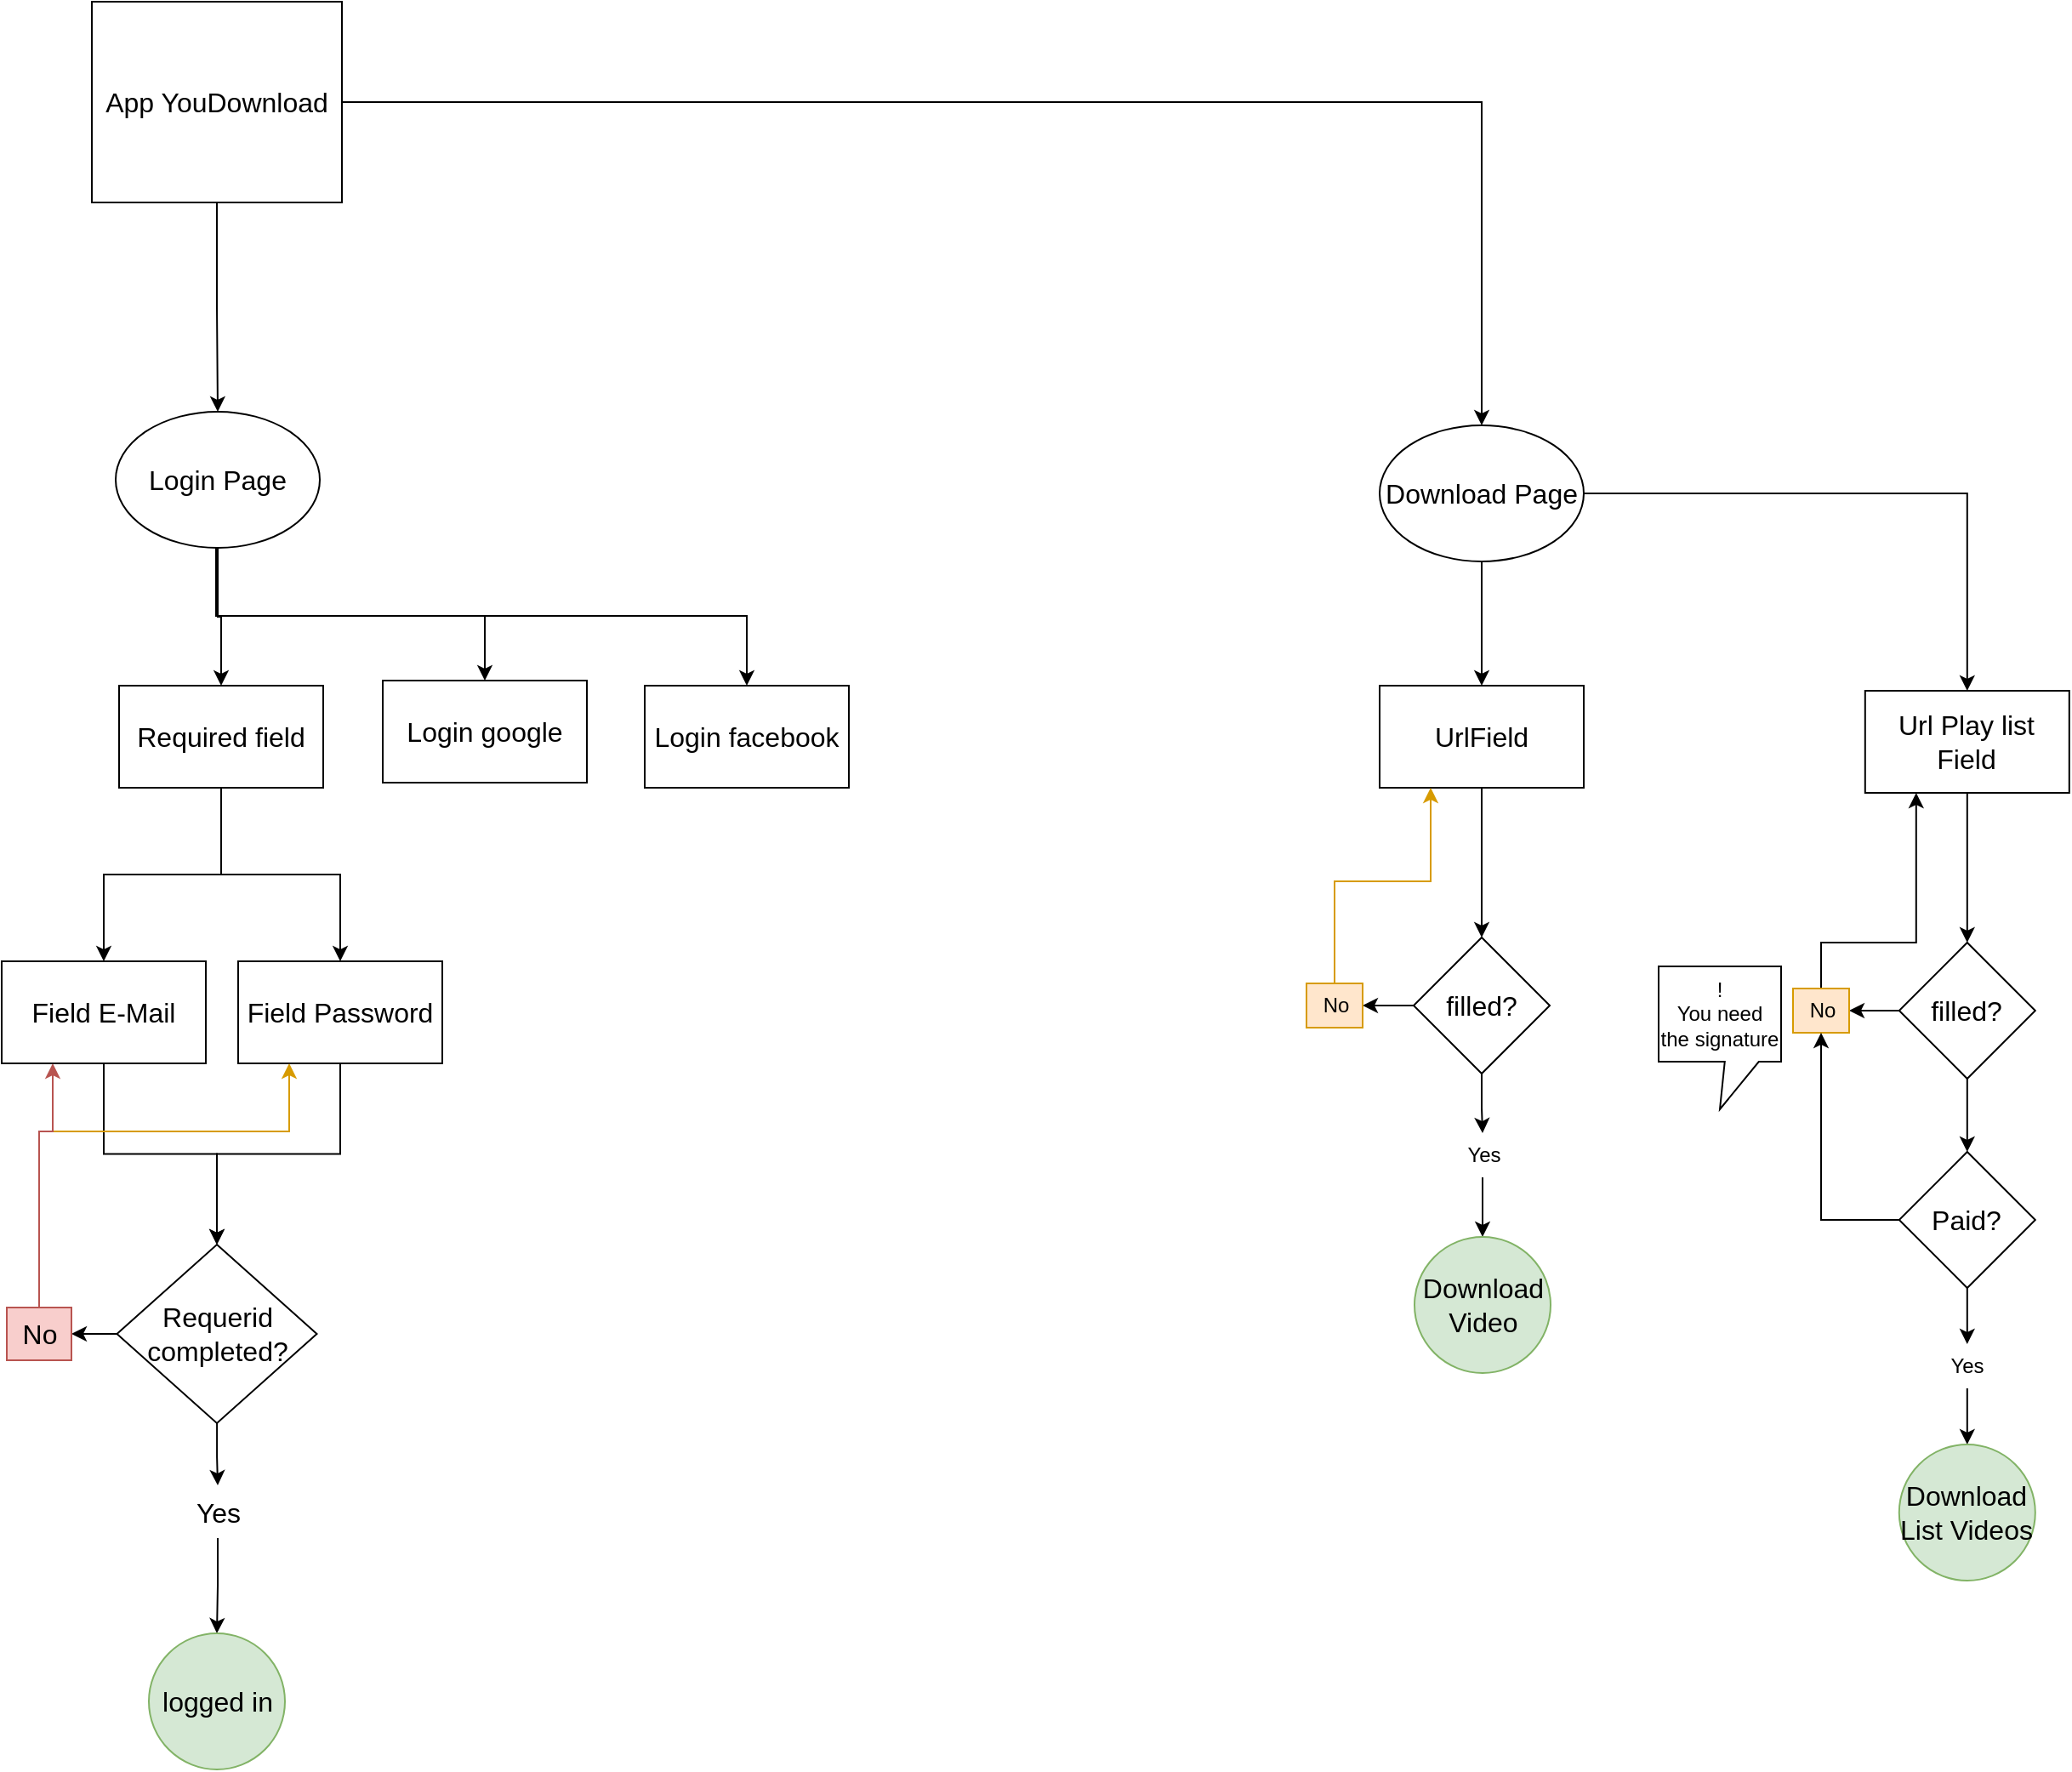 <mxfile version="23.1.5" type="github">
  <diagram name="Página-1" id="960etYWL-9kqXNCr96o-">
    <mxGraphModel dx="1435" dy="1223" grid="0" gridSize="10" guides="1" tooltips="1" connect="1" arrows="1" fold="1" page="0" pageScale="1" pageWidth="827" pageHeight="1169" math="0" shadow="0">
      <root>
        <mxCell id="0" />
        <mxCell id="1" parent="0" />
        <mxCell id="oRH57vNKz7XiLUDskd3l-26" value="Login facebook" style="rounded=0;whiteSpace=wrap;html=1;fontSize=16;" parent="1" vertex="1">
          <mxGeometry x="438" y="189" width="120" height="60" as="geometry" />
        </mxCell>
        <mxCell id="r8SAIl4DxViHAR8zFBAR-1" style="edgeStyle=orthogonalEdgeStyle;rounded=0;orthogonalLoop=1;jettySize=auto;html=1;entryX=0.5;entryY=0;entryDx=0;entryDy=0;" parent="1" source="oRH57vNKz7XiLUDskd3l-1" target="oRH57vNKz7XiLUDskd3l-3" edge="1">
          <mxGeometry relative="1" as="geometry" />
        </mxCell>
        <mxCell id="r8SAIl4DxViHAR8zFBAR-16" style="edgeStyle=orthogonalEdgeStyle;rounded=0;orthogonalLoop=1;jettySize=auto;html=1;entryX=0.5;entryY=0;entryDx=0;entryDy=0;" parent="1" source="oRH57vNKz7XiLUDskd3l-1" target="r8SAIl4DxViHAR8zFBAR-15" edge="1">
          <mxGeometry relative="1" as="geometry" />
        </mxCell>
        <mxCell id="oRH57vNKz7XiLUDskd3l-1" value="App YouDownload" style="rounded=0;whiteSpace=wrap;html=1;fontSize=16;" parent="1" vertex="1">
          <mxGeometry x="113" y="-213" width="147" height="118" as="geometry" />
        </mxCell>
        <mxCell id="r8SAIl4DxViHAR8zFBAR-2" style="edgeStyle=orthogonalEdgeStyle;rounded=0;orthogonalLoop=1;jettySize=auto;html=1;entryX=0.5;entryY=0;entryDx=0;entryDy=0;" parent="1" source="oRH57vNKz7XiLUDskd3l-3" target="oRH57vNKz7XiLUDskd3l-6" edge="1">
          <mxGeometry relative="1" as="geometry" />
        </mxCell>
        <mxCell id="r8SAIl4DxViHAR8zFBAR-3" style="edgeStyle=orthogonalEdgeStyle;rounded=0;orthogonalLoop=1;jettySize=auto;html=1;entryX=0.5;entryY=0;entryDx=0;entryDy=0;" parent="1" source="oRH57vNKz7XiLUDskd3l-3" target="oRH57vNKz7XiLUDskd3l-28" edge="1">
          <mxGeometry relative="1" as="geometry">
            <Array as="points">
              <mxPoint x="186" y="148" />
              <mxPoint x="344" y="148" />
            </Array>
          </mxGeometry>
        </mxCell>
        <mxCell id="r8SAIl4DxViHAR8zFBAR-4" style="edgeStyle=orthogonalEdgeStyle;rounded=0;orthogonalLoop=1;jettySize=auto;html=1;" parent="1" source="oRH57vNKz7XiLUDskd3l-3" target="oRH57vNKz7XiLUDskd3l-26" edge="1">
          <mxGeometry relative="1" as="geometry">
            <Array as="points">
              <mxPoint x="186" y="148" />
              <mxPoint x="498" y="148" />
            </Array>
          </mxGeometry>
        </mxCell>
        <mxCell id="oRH57vNKz7XiLUDskd3l-3" value="Login Page" style="ellipse;whiteSpace=wrap;html=1;fontSize=16;" parent="1" vertex="1">
          <mxGeometry x="127" y="28" width="120" height="80" as="geometry" />
        </mxCell>
        <mxCell id="r8SAIl4DxViHAR8zFBAR-5" style="edgeStyle=orthogonalEdgeStyle;rounded=0;orthogonalLoop=1;jettySize=auto;html=1;entryX=0.5;entryY=0;entryDx=0;entryDy=0;" parent="1" source="oRH57vNKz7XiLUDskd3l-6" target="oRH57vNKz7XiLUDskd3l-8" edge="1">
          <mxGeometry relative="1" as="geometry" />
        </mxCell>
        <mxCell id="r8SAIl4DxViHAR8zFBAR-6" style="edgeStyle=orthogonalEdgeStyle;rounded=0;orthogonalLoop=1;jettySize=auto;html=1;entryX=0.5;entryY=0;entryDx=0;entryDy=0;" parent="1" source="oRH57vNKz7XiLUDskd3l-6" target="oRH57vNKz7XiLUDskd3l-9" edge="1">
          <mxGeometry relative="1" as="geometry" />
        </mxCell>
        <mxCell id="oRH57vNKz7XiLUDskd3l-6" value="Required field" style="rounded=0;whiteSpace=wrap;html=1;fontSize=16;" parent="1" vertex="1">
          <mxGeometry x="129" y="189" width="120" height="60" as="geometry" />
        </mxCell>
        <mxCell id="r8SAIl4DxViHAR8zFBAR-7" style="edgeStyle=orthogonalEdgeStyle;rounded=0;orthogonalLoop=1;jettySize=auto;html=1;entryX=0.5;entryY=0;entryDx=0;entryDy=0;" parent="1" source="oRH57vNKz7XiLUDskd3l-8" target="oRH57vNKz7XiLUDskd3l-12" edge="1">
          <mxGeometry relative="1" as="geometry" />
        </mxCell>
        <mxCell id="oRH57vNKz7XiLUDskd3l-8" value="Field E-Mail" style="rounded=0;whiteSpace=wrap;html=1;fontSize=16;" parent="1" vertex="1">
          <mxGeometry x="60" y="351" width="120" height="60" as="geometry" />
        </mxCell>
        <mxCell id="r8SAIl4DxViHAR8zFBAR-18" style="edgeStyle=orthogonalEdgeStyle;rounded=0;orthogonalLoop=1;jettySize=auto;html=1;entryX=0.5;entryY=0;entryDx=0;entryDy=0;" parent="1" source="oRH57vNKz7XiLUDskd3l-9" target="oRH57vNKz7XiLUDskd3l-12" edge="1">
          <mxGeometry relative="1" as="geometry" />
        </mxCell>
        <mxCell id="oRH57vNKz7XiLUDskd3l-9" value="Field Password" style="rounded=0;whiteSpace=wrap;html=1;fontSize=16;" parent="1" vertex="1">
          <mxGeometry x="199" y="351" width="120" height="60" as="geometry" />
        </mxCell>
        <mxCell id="r8SAIl4DxViHAR8zFBAR-9" style="edgeStyle=orthogonalEdgeStyle;rounded=0;orthogonalLoop=1;jettySize=auto;html=1;" parent="1" source="oRH57vNKz7XiLUDskd3l-12" target="oRH57vNKz7XiLUDskd3l-15" edge="1">
          <mxGeometry relative="1" as="geometry" />
        </mxCell>
        <mxCell id="r8SAIl4DxViHAR8zFBAR-13" style="edgeStyle=orthogonalEdgeStyle;rounded=0;orthogonalLoop=1;jettySize=auto;html=1;" parent="1" source="oRH57vNKz7XiLUDskd3l-12" target="oRH57vNKz7XiLUDskd3l-21" edge="1">
          <mxGeometry relative="1" as="geometry" />
        </mxCell>
        <mxCell id="oRH57vNKz7XiLUDskd3l-12" value="Requerid&lt;br&gt;completed?" style="rhombus;whiteSpace=wrap;html=1;fontSize=16;" parent="1" vertex="1">
          <mxGeometry x="127.75" y="517.5" width="117.5" height="105" as="geometry" />
        </mxCell>
        <mxCell id="r8SAIl4DxViHAR8zFBAR-11" style="edgeStyle=orthogonalEdgeStyle;rounded=0;orthogonalLoop=1;jettySize=auto;html=1;entryX=0.25;entryY=1;entryDx=0;entryDy=0;fillColor=#ffe6cc;strokeColor=#d79b00;" parent="1" source="oRH57vNKz7XiLUDskd3l-15" target="oRH57vNKz7XiLUDskd3l-9" edge="1">
          <mxGeometry relative="1" as="geometry">
            <Array as="points">
              <mxPoint x="82" y="451" />
              <mxPoint x="229" y="451" />
            </Array>
          </mxGeometry>
        </mxCell>
        <mxCell id="r8SAIl4DxViHAR8zFBAR-12" style="edgeStyle=orthogonalEdgeStyle;rounded=0;orthogonalLoop=1;jettySize=auto;html=1;entryX=0.25;entryY=1;entryDx=0;entryDy=0;fillColor=#f8cecc;strokeColor=#b85450;" parent="1" source="oRH57vNKz7XiLUDskd3l-15" target="oRH57vNKz7XiLUDskd3l-8" edge="1">
          <mxGeometry relative="1" as="geometry">
            <Array as="points">
              <mxPoint x="82" y="451" />
              <mxPoint x="90" y="451" />
            </Array>
          </mxGeometry>
        </mxCell>
        <mxCell id="oRH57vNKz7XiLUDskd3l-15" value="No" style="text;html=1;align=center;verticalAlign=middle;resizable=0;points=[];autosize=1;strokeColor=#b85450;fillColor=#f8cecc;fontSize=16;" parent="1" vertex="1">
          <mxGeometry x="63" y="554.5" width="38" height="31" as="geometry" />
        </mxCell>
        <mxCell id="r8SAIl4DxViHAR8zFBAR-14" style="edgeStyle=orthogonalEdgeStyle;rounded=0;orthogonalLoop=1;jettySize=auto;html=1;entryX=0.5;entryY=0;entryDx=0;entryDy=0;" parent="1" source="oRH57vNKz7XiLUDskd3l-21" target="oRH57vNKz7XiLUDskd3l-23" edge="1">
          <mxGeometry relative="1" as="geometry" />
        </mxCell>
        <mxCell id="oRH57vNKz7XiLUDskd3l-21" value="Yes" style="text;html=1;align=center;verticalAlign=middle;resizable=0;points=[];autosize=1;strokeColor=none;fillColor=none;fontSize=16;" parent="1" vertex="1">
          <mxGeometry x="165" y="659" width="44" height="31" as="geometry" />
        </mxCell>
        <mxCell id="oRH57vNKz7XiLUDskd3l-23" value="logged in" style="ellipse;whiteSpace=wrap;html=1;fontSize=16;fillColor=#d5e8d4;strokeColor=#82b366;" parent="1" vertex="1">
          <mxGeometry x="146.5" y="746" width="80" height="80" as="geometry" />
        </mxCell>
        <mxCell id="oRH57vNKz7XiLUDskd3l-28" value="Login google" style="rounded=0;whiteSpace=wrap;html=1;fontSize=16;" parent="1" vertex="1">
          <mxGeometry x="284" y="186" width="120" height="60" as="geometry" />
        </mxCell>
        <mxCell id="r8SAIl4DxViHAR8zFBAR-26" style="edgeStyle=orthogonalEdgeStyle;rounded=0;orthogonalLoop=1;jettySize=auto;html=1;" parent="1" source="r8SAIl4DxViHAR8zFBAR-15" target="r8SAIl4DxViHAR8zFBAR-23" edge="1">
          <mxGeometry relative="1" as="geometry" />
        </mxCell>
        <mxCell id="0KhH0h2b-QOx3AMYGr-Q-12" style="edgeStyle=orthogonalEdgeStyle;rounded=0;orthogonalLoop=1;jettySize=auto;html=1;entryX=0.5;entryY=0;entryDx=0;entryDy=0;" parent="1" source="r8SAIl4DxViHAR8zFBAR-15" target="r8SAIl4DxViHAR8zFBAR-25" edge="1">
          <mxGeometry relative="1" as="geometry" />
        </mxCell>
        <mxCell id="r8SAIl4DxViHAR8zFBAR-15" value="Download Page" style="ellipse;whiteSpace=wrap;html=1;fontSize=16;" parent="1" vertex="1">
          <mxGeometry x="870" y="36" width="120" height="80" as="geometry" />
        </mxCell>
        <mxCell id="r8SAIl4DxViHAR8zFBAR-29" style="edgeStyle=orthogonalEdgeStyle;rounded=0;orthogonalLoop=1;jettySize=auto;html=1;entryX=0.5;entryY=0;entryDx=0;entryDy=0;" parent="1" source="r8SAIl4DxViHAR8zFBAR-23" target="r8SAIl4DxViHAR8zFBAR-28" edge="1">
          <mxGeometry relative="1" as="geometry" />
        </mxCell>
        <mxCell id="r8SAIl4DxViHAR8zFBAR-23" value="&lt;font style=&quot;font-size: 16px;&quot;&gt;UrlField&lt;/font&gt;" style="rounded=0;whiteSpace=wrap;html=1;" parent="1" vertex="1">
          <mxGeometry x="870" y="189" width="120" height="60" as="geometry" />
        </mxCell>
        <mxCell id="r8SAIl4DxViHAR8zFBAR-45" style="edgeStyle=orthogonalEdgeStyle;rounded=0;orthogonalLoop=1;jettySize=auto;html=1;entryX=0.5;entryY=0;entryDx=0;entryDy=0;" parent="1" source="r8SAIl4DxViHAR8zFBAR-25" target="r8SAIl4DxViHAR8zFBAR-40" edge="1">
          <mxGeometry relative="1" as="geometry" />
        </mxCell>
        <mxCell id="r8SAIl4DxViHAR8zFBAR-25" value="&lt;font style=&quot;font-size: 16px;&quot;&gt;Url Play list Field&lt;/font&gt;" style="rounded=0;whiteSpace=wrap;html=1;" parent="1" vertex="1">
          <mxGeometry x="1155.4" y="192" width="120" height="60" as="geometry" />
        </mxCell>
        <mxCell id="r8SAIl4DxViHAR8zFBAR-31" style="edgeStyle=orthogonalEdgeStyle;rounded=0;orthogonalLoop=1;jettySize=auto;html=1;" parent="1" source="r8SAIl4DxViHAR8zFBAR-28" target="r8SAIl4DxViHAR8zFBAR-30" edge="1">
          <mxGeometry relative="1" as="geometry" />
        </mxCell>
        <mxCell id="r8SAIl4DxViHAR8zFBAR-35" style="edgeStyle=orthogonalEdgeStyle;rounded=0;orthogonalLoop=1;jettySize=auto;html=1;" parent="1" source="r8SAIl4DxViHAR8zFBAR-28" target="r8SAIl4DxViHAR8zFBAR-34" edge="1">
          <mxGeometry relative="1" as="geometry" />
        </mxCell>
        <mxCell id="r8SAIl4DxViHAR8zFBAR-28" value="&lt;font style=&quot;font-size: 16px;&quot;&gt;filled?&lt;/font&gt;" style="rhombus;whiteSpace=wrap;html=1;" parent="1" vertex="1">
          <mxGeometry x="890" y="337" width="80" height="80" as="geometry" />
        </mxCell>
        <mxCell id="r8SAIl4DxViHAR8zFBAR-32" style="edgeStyle=orthogonalEdgeStyle;rounded=0;orthogonalLoop=1;jettySize=auto;html=1;entryX=0.25;entryY=1;entryDx=0;entryDy=0;fillColor=#ffe6cc;strokeColor=#d79b00;" parent="1" source="r8SAIl4DxViHAR8zFBAR-30" target="r8SAIl4DxViHAR8zFBAR-23" edge="1">
          <mxGeometry relative="1" as="geometry">
            <Array as="points">
              <mxPoint x="844" y="304" />
              <mxPoint x="900" y="304" />
            </Array>
          </mxGeometry>
        </mxCell>
        <mxCell id="r8SAIl4DxViHAR8zFBAR-30" value="No" style="text;html=1;align=center;verticalAlign=middle;resizable=0;points=[];autosize=1;strokeColor=#d79b00;fillColor=#ffe6cc;" parent="1" vertex="1">
          <mxGeometry x="827" y="364" width="33" height="26" as="geometry" />
        </mxCell>
        <mxCell id="r8SAIl4DxViHAR8zFBAR-37" style="edgeStyle=orthogonalEdgeStyle;rounded=0;orthogonalLoop=1;jettySize=auto;html=1;entryX=0.5;entryY=0;entryDx=0;entryDy=0;" parent="1" source="r8SAIl4DxViHAR8zFBAR-34" target="r8SAIl4DxViHAR8zFBAR-36" edge="1">
          <mxGeometry relative="1" as="geometry" />
        </mxCell>
        <mxCell id="r8SAIl4DxViHAR8zFBAR-34" value="Yes" style="text;html=1;align=center;verticalAlign=middle;resizable=0;points=[];autosize=1;strokeColor=none;fillColor=none;" parent="1" vertex="1">
          <mxGeometry x="911.5" y="452" width="38" height="26" as="geometry" />
        </mxCell>
        <mxCell id="r8SAIl4DxViHAR8zFBAR-36" value="Download Video" style="ellipse;whiteSpace=wrap;html=1;fontSize=16;fillColor=#d5e8d4;strokeColor=#82b366;" parent="1" vertex="1">
          <mxGeometry x="890.5" y="513" width="80" height="80" as="geometry" />
        </mxCell>
        <mxCell id="0KhH0h2b-QOx3AMYGr-Q-2" style="edgeStyle=orthogonalEdgeStyle;rounded=0;orthogonalLoop=1;jettySize=auto;html=1;entryX=0.5;entryY=0;entryDx=0;entryDy=0;" parent="1" source="r8SAIl4DxViHAR8zFBAR-40" target="0KhH0h2b-QOx3AMYGr-Q-1" edge="1">
          <mxGeometry relative="1" as="geometry" />
        </mxCell>
        <mxCell id="0KhH0h2b-QOx3AMYGr-Q-14" style="edgeStyle=orthogonalEdgeStyle;rounded=0;orthogonalLoop=1;jettySize=auto;html=1;" parent="1" source="r8SAIl4DxViHAR8zFBAR-40" target="r8SAIl4DxViHAR8zFBAR-41" edge="1">
          <mxGeometry relative="1" as="geometry" />
        </mxCell>
        <mxCell id="r8SAIl4DxViHAR8zFBAR-40" value="&lt;font style=&quot;font-size: 16px;&quot;&gt;filled?&lt;/font&gt;" style="rhombus;whiteSpace=wrap;html=1;" parent="1" vertex="1">
          <mxGeometry x="1175.4" y="340" width="80" height="80" as="geometry" />
        </mxCell>
        <mxCell id="0KhH0h2b-QOx3AMYGr-Q-16" style="edgeStyle=orthogonalEdgeStyle;rounded=0;orthogonalLoop=1;jettySize=auto;html=1;entryX=0.25;entryY=1;entryDx=0;entryDy=0;" parent="1" source="r8SAIl4DxViHAR8zFBAR-41" target="r8SAIl4DxViHAR8zFBAR-25" edge="1">
          <mxGeometry relative="1" as="geometry">
            <Array as="points">
              <mxPoint x="1130" y="340" />
              <mxPoint x="1185" y="340" />
            </Array>
          </mxGeometry>
        </mxCell>
        <mxCell id="r8SAIl4DxViHAR8zFBAR-41" value="No" style="text;html=1;align=center;verticalAlign=middle;resizable=0;points=[];autosize=1;strokeColor=#d79b00;fillColor=#ffe6cc;" parent="1" vertex="1">
          <mxGeometry x="1113" y="367" width="33" height="26" as="geometry" />
        </mxCell>
        <mxCell id="0KhH0h2b-QOx3AMYGr-Q-5" style="edgeStyle=orthogonalEdgeStyle;rounded=0;orthogonalLoop=1;jettySize=auto;html=1;entryX=0.5;entryY=0;entryDx=0;entryDy=0;" parent="1" source="r8SAIl4DxViHAR8zFBAR-43" target="r8SAIl4DxViHAR8zFBAR-44" edge="1">
          <mxGeometry relative="1" as="geometry" />
        </mxCell>
        <mxCell id="r8SAIl4DxViHAR8zFBAR-43" value="Yes" style="text;html=1;align=center;verticalAlign=middle;resizable=0;points=[];autosize=1;strokeColor=none;fillColor=none;" parent="1" vertex="1">
          <mxGeometry x="1196.4" y="576" width="38" height="26" as="geometry" />
        </mxCell>
        <mxCell id="r8SAIl4DxViHAR8zFBAR-44" value="Download List Videos" style="ellipse;whiteSpace=wrap;html=1;fontSize=16;fillColor=#d5e8d4;strokeColor=#82b366;" parent="1" vertex="1">
          <mxGeometry x="1175.4" y="635" width="80" height="80" as="geometry" />
        </mxCell>
        <mxCell id="0KhH0h2b-QOx3AMYGr-Q-4" style="edgeStyle=orthogonalEdgeStyle;rounded=0;orthogonalLoop=1;jettySize=auto;html=1;" parent="1" source="0KhH0h2b-QOx3AMYGr-Q-1" target="r8SAIl4DxViHAR8zFBAR-43" edge="1">
          <mxGeometry relative="1" as="geometry" />
        </mxCell>
        <mxCell id="0KhH0h2b-QOx3AMYGr-Q-13" style="edgeStyle=orthogonalEdgeStyle;rounded=0;orthogonalLoop=1;jettySize=auto;html=1;" parent="1" source="0KhH0h2b-QOx3AMYGr-Q-1" target="r8SAIl4DxViHAR8zFBAR-41" edge="1">
          <mxGeometry relative="1" as="geometry" />
        </mxCell>
        <mxCell id="0KhH0h2b-QOx3AMYGr-Q-1" value="&lt;font style=&quot;font-size: 16px;&quot;&gt;Paid?&lt;/font&gt;" style="rhombus;whiteSpace=wrap;html=1;" parent="1" vertex="1">
          <mxGeometry x="1175.4" y="463" width="80" height="80" as="geometry" />
        </mxCell>
        <mxCell id="0KhH0h2b-QOx3AMYGr-Q-9" value="!&lt;br&gt;You need the signature" style="shape=callout;whiteSpace=wrap;html=1;perimeter=calloutPerimeter;size=28;position=0.54;" parent="1" vertex="1">
          <mxGeometry x="1034" y="354" width="72" height="84" as="geometry" />
        </mxCell>
      </root>
    </mxGraphModel>
  </diagram>
</mxfile>
